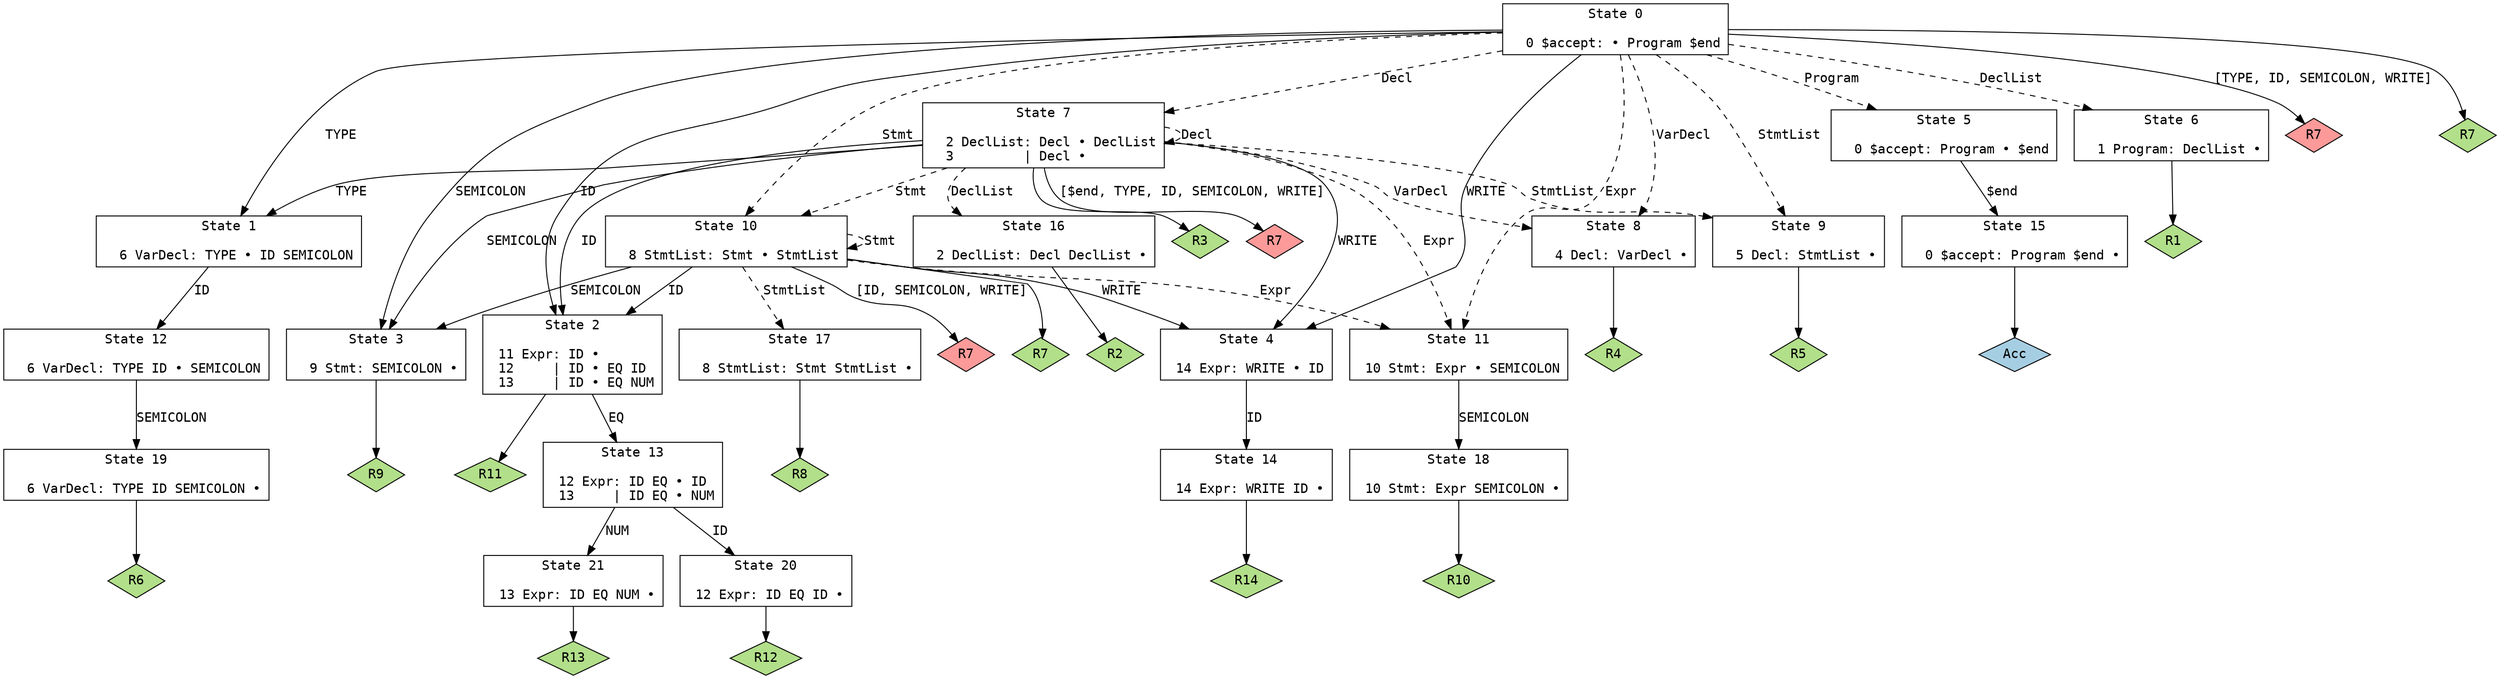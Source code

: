 // Generated by GNU Bison 3.8.1.
// Report bugs to <bug-bison@gnu.org>.
// Home page: <https://www.gnu.org/software/bison/>.

digraph "parser.y"
{
  node [fontname = courier, shape = box, colorscheme = paired6]
  edge [fontname = courier]

  0 [label="State 0\n\l  0 $accept: • Program $end\l"]
  0 -> 1 [style=solid label="TYPE"]
  0 -> 2 [style=solid label="ID"]
  0 -> 3 [style=solid label="SEMICOLON"]
  0 -> 4 [style=solid label="WRITE"]
  0 -> 5 [style=dashed label="Program"]
  0 -> 6 [style=dashed label="DeclList"]
  0 -> 7 [style=dashed label="Decl"]
  0 -> 8 [style=dashed label="VarDecl"]
  0 -> 9 [style=dashed label="StmtList"]
  0 -> 10 [style=dashed label="Stmt"]
  0 -> 11 [style=dashed label="Expr"]
  0 -> "0R7d" [label="[TYPE, ID, SEMICOLON, WRITE]", style=solid]
 "0R7d" [label="R7", fillcolor=5, shape=diamond, style=filled]
  0 -> "0R7" [style=solid]
 "0R7" [label="R7", fillcolor=3, shape=diamond, style=filled]
  1 [label="State 1\n\l  6 VarDecl: TYPE • ID SEMICOLON\l"]
  1 -> 12 [style=solid label="ID"]
  2 [label="State 2\n\l 11 Expr: ID •\l 12     | ID • EQ ID\l 13     | ID • EQ NUM\l"]
  2 -> 13 [style=solid label="EQ"]
  2 -> "2R11" [style=solid]
 "2R11" [label="R11", fillcolor=3, shape=diamond, style=filled]
  3 [label="State 3\n\l  9 Stmt: SEMICOLON •\l"]
  3 -> "3R9" [style=solid]
 "3R9" [label="R9", fillcolor=3, shape=diamond, style=filled]
  4 [label="State 4\n\l 14 Expr: WRITE • ID\l"]
  4 -> 14 [style=solid label="ID"]
  5 [label="State 5\n\l  0 $accept: Program • $end\l"]
  5 -> 15 [style=solid label="$end"]
  6 [label="State 6\n\l  1 Program: DeclList •\l"]
  6 -> "6R1" [style=solid]
 "6R1" [label="R1", fillcolor=3, shape=diamond, style=filled]
  7 [label="State 7\n\l  2 DeclList: Decl • DeclList\l  3         | Decl •\l"]
  7 -> 1 [style=solid label="TYPE"]
  7 -> 2 [style=solid label="ID"]
  7 -> 3 [style=solid label="SEMICOLON"]
  7 -> 4 [style=solid label="WRITE"]
  7 -> 16 [style=dashed label="DeclList"]
  7 -> 7 [style=dashed label="Decl"]
  7 -> 8 [style=dashed label="VarDecl"]
  7 -> 9 [style=dashed label="StmtList"]
  7 -> 10 [style=dashed label="Stmt"]
  7 -> 11 [style=dashed label="Expr"]
  7 -> "7R3" [style=solid]
 "7R3" [label="R3", fillcolor=3, shape=diamond, style=filled]
  7 -> "7R7d" [label="[$end, TYPE, ID, SEMICOLON, WRITE]", style=solid]
 "7R7d" [label="R7", fillcolor=5, shape=diamond, style=filled]
  8 [label="State 8\n\l  4 Decl: VarDecl •\l"]
  8 -> "8R4" [style=solid]
 "8R4" [label="R4", fillcolor=3, shape=diamond, style=filled]
  9 [label="State 9\n\l  5 Decl: StmtList •\l"]
  9 -> "9R5" [style=solid]
 "9R5" [label="R5", fillcolor=3, shape=diamond, style=filled]
  10 [label="State 10\n\l  8 StmtList: Stmt • StmtList\l"]
  10 -> 2 [style=solid label="ID"]
  10 -> 3 [style=solid label="SEMICOLON"]
  10 -> 4 [style=solid label="WRITE"]
  10 -> 17 [style=dashed label="StmtList"]
  10 -> 10 [style=dashed label="Stmt"]
  10 -> 11 [style=dashed label="Expr"]
  10 -> "10R7d" [label="[ID, SEMICOLON, WRITE]", style=solid]
 "10R7d" [label="R7", fillcolor=5, shape=diamond, style=filled]
  10 -> "10R7" [style=solid]
 "10R7" [label="R7", fillcolor=3, shape=diamond, style=filled]
  11 [label="State 11\n\l 10 Stmt: Expr • SEMICOLON\l"]
  11 -> 18 [style=solid label="SEMICOLON"]
  12 [label="State 12\n\l  6 VarDecl: TYPE ID • SEMICOLON\l"]
  12 -> 19 [style=solid label="SEMICOLON"]
  13 [label="State 13\n\l 12 Expr: ID EQ • ID\l 13     | ID EQ • NUM\l"]
  13 -> 20 [style=solid label="ID"]
  13 -> 21 [style=solid label="NUM"]
  14 [label="State 14\n\l 14 Expr: WRITE ID •\l"]
  14 -> "14R14" [style=solid]
 "14R14" [label="R14", fillcolor=3, shape=diamond, style=filled]
  15 [label="State 15\n\l  0 $accept: Program $end •\l"]
  15 -> "15R0" [style=solid]
 "15R0" [label="Acc", fillcolor=1, shape=diamond, style=filled]
  16 [label="State 16\n\l  2 DeclList: Decl DeclList •\l"]
  16 -> "16R2" [style=solid]
 "16R2" [label="R2", fillcolor=3, shape=diamond, style=filled]
  17 [label="State 17\n\l  8 StmtList: Stmt StmtList •\l"]
  17 -> "17R8" [style=solid]
 "17R8" [label="R8", fillcolor=3, shape=diamond, style=filled]
  18 [label="State 18\n\l 10 Stmt: Expr SEMICOLON •\l"]
  18 -> "18R10" [style=solid]
 "18R10" [label="R10", fillcolor=3, shape=diamond, style=filled]
  19 [label="State 19\n\l  6 VarDecl: TYPE ID SEMICOLON •\l"]
  19 -> "19R6" [style=solid]
 "19R6" [label="R6", fillcolor=3, shape=diamond, style=filled]
  20 [label="State 20\n\l 12 Expr: ID EQ ID •\l"]
  20 -> "20R12" [style=solid]
 "20R12" [label="R12", fillcolor=3, shape=diamond, style=filled]
  21 [label="State 21\n\l 13 Expr: ID EQ NUM •\l"]
  21 -> "21R13" [style=solid]
 "21R13" [label="R13", fillcolor=3, shape=diamond, style=filled]
}
